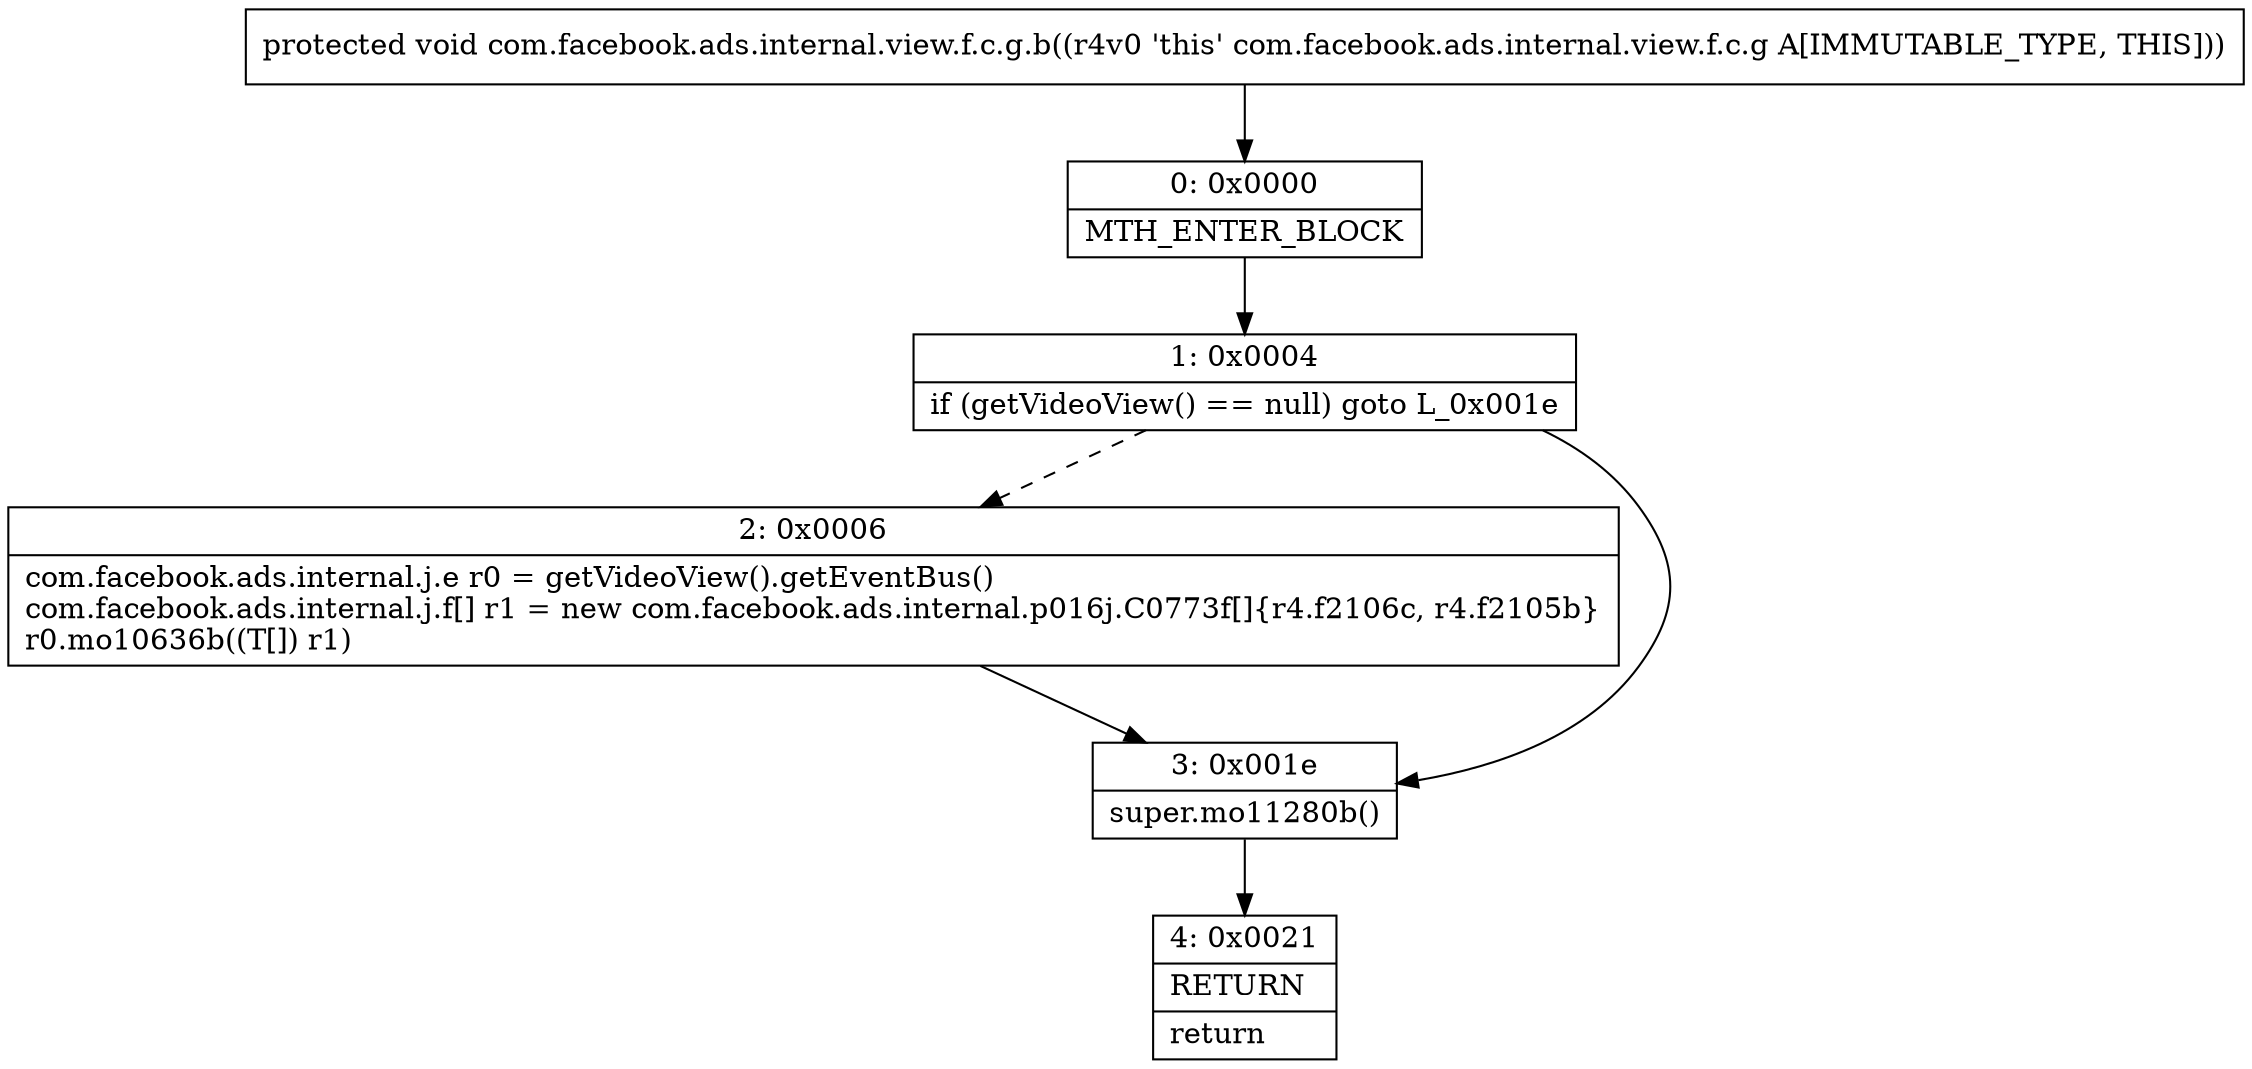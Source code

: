 digraph "CFG forcom.facebook.ads.internal.view.f.c.g.b()V" {
Node_0 [shape=record,label="{0\:\ 0x0000|MTH_ENTER_BLOCK\l}"];
Node_1 [shape=record,label="{1\:\ 0x0004|if (getVideoView() == null) goto L_0x001e\l}"];
Node_2 [shape=record,label="{2\:\ 0x0006|com.facebook.ads.internal.j.e r0 = getVideoView().getEventBus()\lcom.facebook.ads.internal.j.f[] r1 = new com.facebook.ads.internal.p016j.C0773f[]\{r4.f2106c, r4.f2105b\}\lr0.mo10636b((T[]) r1)\l}"];
Node_3 [shape=record,label="{3\:\ 0x001e|super.mo11280b()\l}"];
Node_4 [shape=record,label="{4\:\ 0x0021|RETURN\l|return\l}"];
MethodNode[shape=record,label="{protected void com.facebook.ads.internal.view.f.c.g.b((r4v0 'this' com.facebook.ads.internal.view.f.c.g A[IMMUTABLE_TYPE, THIS])) }"];
MethodNode -> Node_0;
Node_0 -> Node_1;
Node_1 -> Node_2[style=dashed];
Node_1 -> Node_3;
Node_2 -> Node_3;
Node_3 -> Node_4;
}

